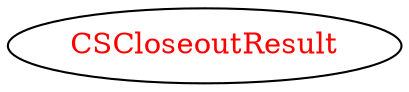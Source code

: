 digraph dependencyGraph {
 concentrate=true;
 ranksep="2.0";
 rankdir="LR"; 
 splines="ortho";
"CSCloseoutResult" [fontcolor="red"];
}